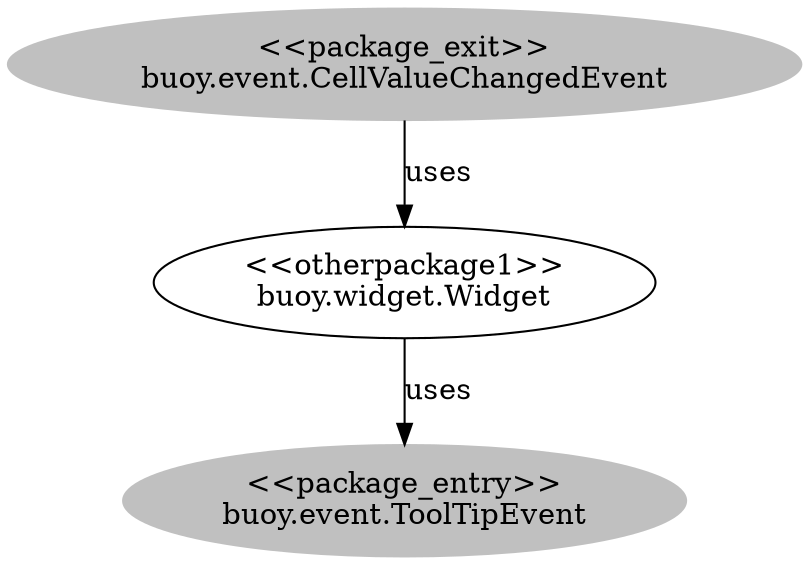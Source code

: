 digraph cd {
	buoy_event_CellValueChangedEvent [label="<<package_exit>>
buoy.event.CellValueChangedEvent",style=filled,color="grey"];
	buoy_event_ToolTipEvent [label="<<package_entry>>
buoy.event.ToolTipEvent",style=filled,color="grey"];
	buoy_widget_Widget [label="<<otherpackage1>>
buoy.widget.Widget"];
	buoy_event_CellValueChangedEvent -> buoy_widget_Widget [label=uses];
	buoy_widget_Widget -> buoy_event_ToolTipEvent [label=uses];
}
